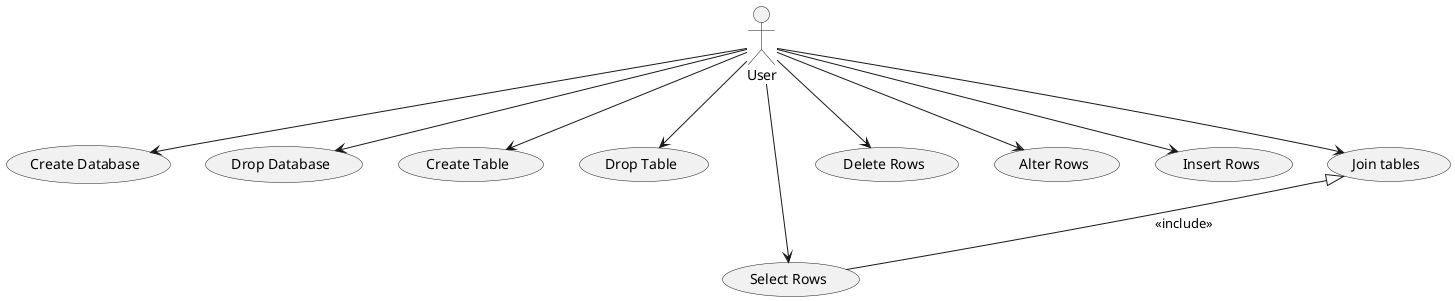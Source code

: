 @startuml UseCaseDiagram


usecase createDb as "Create Database"
usecase dropDb as "Drop Database"
usecase createTable as "Create Table"
usecase dropTable as "Drop Table"
usecase selectRows as "Select Rows"
usecase deleteRows as "Delete Rows"
usecase alterRows as "Alter Rows"
usecase insertRows as "Insert Rows"
usecase join as "Join tables"

join <|-- selectRows: "<<include>>"




 
actor User

User --> createDb 
User --> dropDb 
User --> createTable 
User --> dropTable 
User --> selectRows 
User --> deleteRows 
User --> alterRows 
User --> insertRows 
User --> join 

@enduml